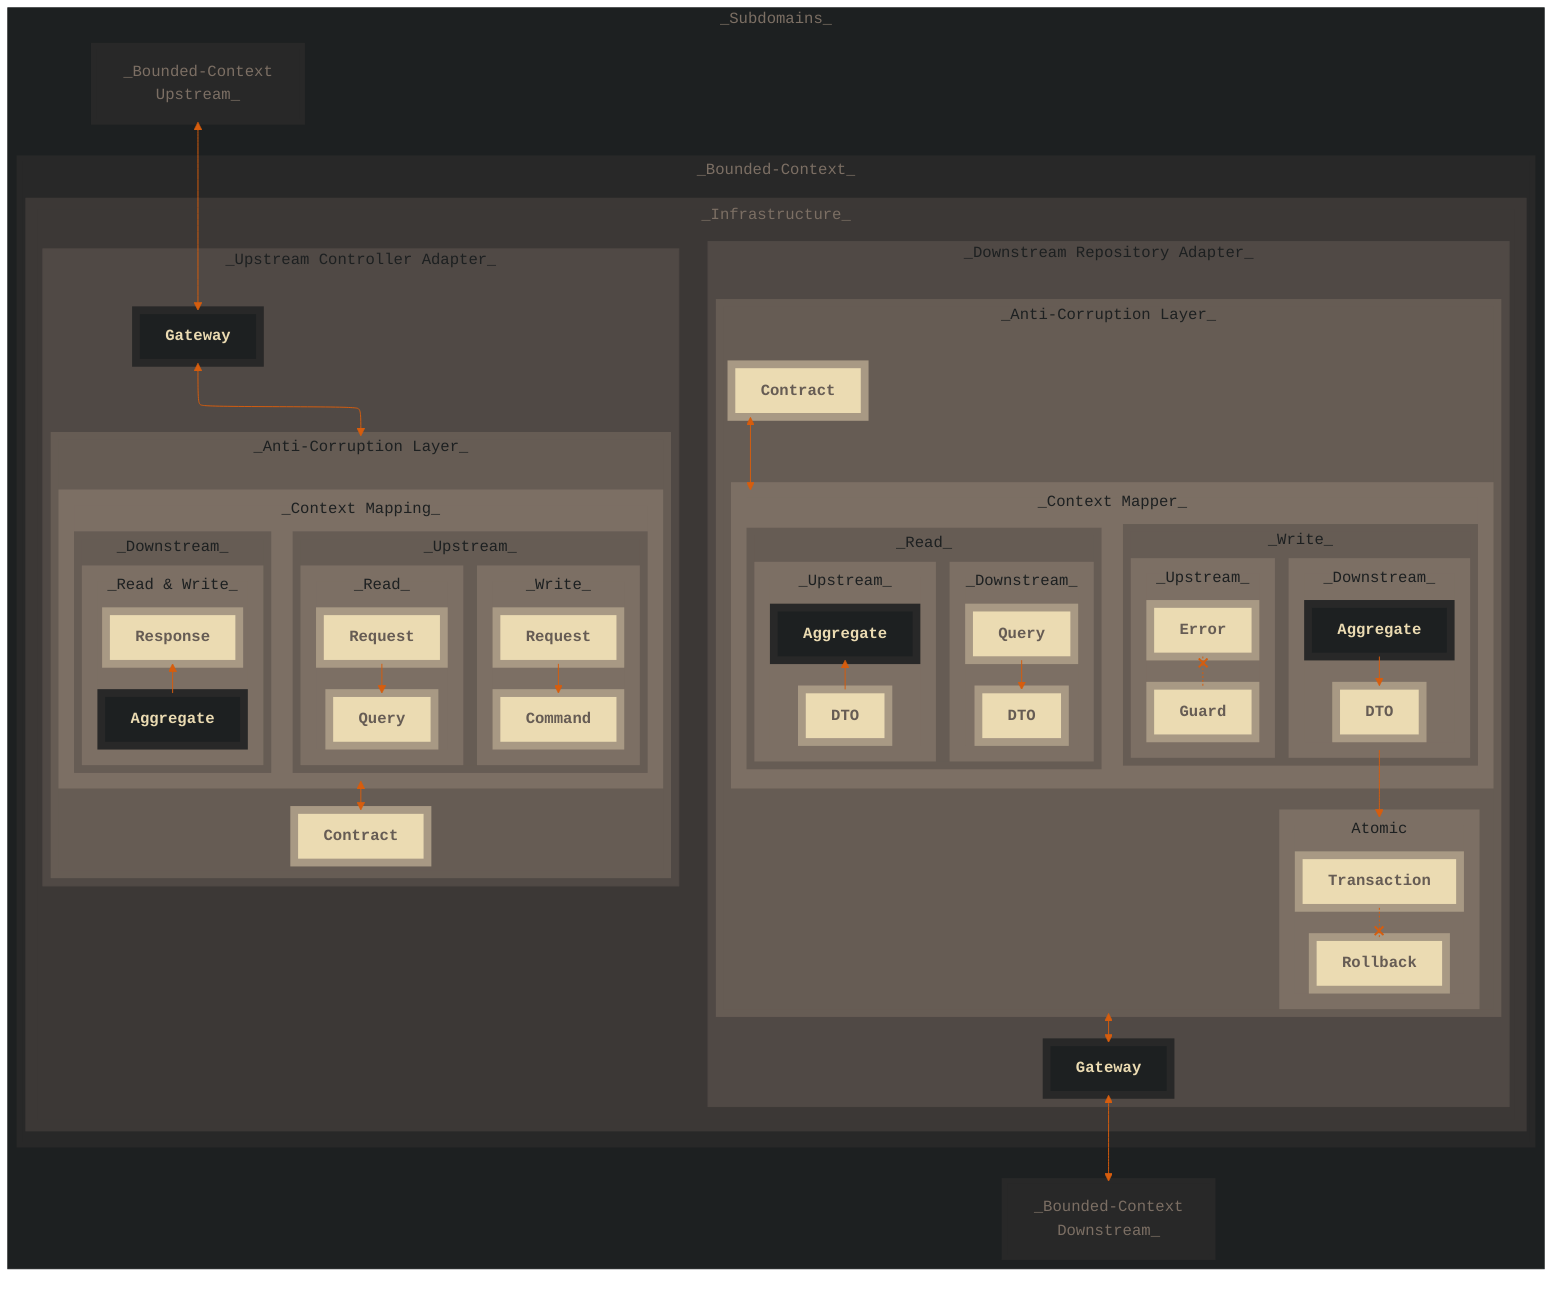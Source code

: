 ---

config:
    layout: elk
    look: classic
    theme: base
    themeVariables:
        fontFamily: "monospace"
        lineColor: "#D65D0E"

---

flowchart TB
    subgraph Subdomains["_Subdomains_"]
        subgraph ImplementedBoundedContext["_Bounded-Context_"]
            subgraph Infrastructure["_Infrastructure_"]
                subgraph Controller["_Upstream Controller Adapter_"]
                    subgraph ControllerACL["_Anti-Corruption Layer_"]
                        subgraph ControllerContextMapper[_Context Mapping_]
                            subgraph UpstreamControllerContextMapper["_Upstream_"]
                                subgraph ControllerWriteModel["_Write_"]
                                    UpstreamControllerWriteModelRequest[Request] --> ControllerCommand[Command]
                                end

                                subgraph ControllerReadModel["_Read_"]
                                    UpstreamControllerReadModelRequest[Request] --> ControllerQuery[Query]
                                end
                            end

                            subgraph DownstreamControllerContextMapper["_Downstream_"]
                                subgraph DownstreamControllerReadWriteModel["_Read & Write_"]
                                    direction BT
                                    DownstreamControllerSchema["Aggregate"] --> DownstreamResponse[Response]
                                end
                            end
                        end

                        ControllerContextMapper <--> ControllerContract[Contract]
                    end

                    ControllerGateway ~~~ ControllerACL
                    ControllerGateway[Gateway] <--> ControllerACL
                    ControllerGateway ~~~ ControllerACL
                    ControllerGateway ~~~ ControllerACL
                    ControllerGateway ~~~ ControllerACL
                end

                subgraph Repository["_Downstream Repository Adapter_"]
                    subgraph RepositoryACL["_Anti-Corruption Layer_"]
                        subgraph RepositoryContextMapper["_Context Mapper_"]
                            subgraph RepositoryWriteModel["_Write_"]
                                subgraph DownstreamRepositoryWriteModel["_Downstream_"]
                                    DownstreamRepositorySchema["Aggregate"] --> WriteModelDownstreamRepositoryDTO[DTO]
                                end

                                subgraph UpstreamRepositoryWriteModel["_Upstream_"]
                                    direction BT
                                    UpstreamRepositoryGuard[Guard] -.-x UpstreamRepositorySchema["Error"]
                                end
                            end
                                
                            subgraph RepositoryReadModel["_Read_"]
                                subgraph DownstreamRepositoryReadModel["_Downstream_"]
                                    RepositoryQuery[Query] --> ReadModelDownstreamRepositoryDTO[DTO]
                                end

                                subgraph UpstreamRepositoryReadModel["_Upstream_"]
                                    direction BT
                                    UpstreamRepositoryReadModelDTO[DTO] --> UpstreamRepositoryReadModelSchema["Aggregate"]
                                end
                            end
                        end

                        subgraph RepositoryAtomic[Atomic]
                            RepositoryAtomicTransaction[Transaction] -.-x RepositoryAtomicRollback[Rollback]
                        end

                        RepositoryContract[Contract]    <--> RepositoryContextMapper
                        RepositoryContract              ~~~~ RepositoryContextMapper
                        RepositoryContract              ~~~~ RepositoryContextMapper
                        RepositoryContract              ~~~~ RepositoryContextMapper
                        RepositoryContract              ~~~~ RepositoryContextMapper
                        RepositoryContract              ~~~~ RepositoryContextMapper
                        DownstreamRepositoryWriteModel  ---> RepositoryAtomic
                    end

                    RepositoryACL <--> RepositoryGateway[Gateway]
                end
            end
        end

        ControllerBoundedContext["_Bounded-Context<br>Upstream_"] <--> ControllerGateway
        RepositoryGateway <--> RepositoryBoundedContext["_Bounded-Context<br>Downstream_"]
    end

    classDef nsDepth_1 fill:#1D2021,stroke:#1D2021,color:#7C6F64
    classDef nsDepth_2 fill:#282828,stroke:#282828,color:#7C6F64,stroke-width:6px
    classDef nsDepth_3 fill:#3C3836,stroke:#3C3836,color:#7C6F64,stroke-width:12px
    classDef nsDepth_4 fill:#504945,stroke:#504945,color:#1D2021
    classDef nsDepth_5 fill:#665C54,stroke:#665C54,color:#1D2021,stroke-width:8px
    classDef nsDepth_6 fill:#7C6F64,stroke:#7C6F64,color:#1D2021,stroke-width:16px
    
    classDef implementation fill:#1D2021,stroke:#282828,font-weight:bold,stroke-width:8px,color:#EBDBB2
    classDef contract fill:#EBDBB2,stroke:#A89984,font-weight:bold,stroke-width:8px,color:#665C54

    class Subdomains nsDepth_1
    class ImplementedBoundedContext,ControllerBoundedContext,RepositoryBoundedContext nsDepth_2
    class Infrastructure nsDepth_3
    class Controller,Repository nsDepth_4
    class ControllerACL,RepositoryACL nsDepth_5
    class ControllerContextMapper,RepositoryContextMapper,RepositoryAtomic,DownstreamControllerReadWriteModel nsDepth_6
    class UpstreamControllerContextMapper,DownstreamControllerContextMapper,RepositoryWriteModel,RepositoryReadModel nsDepth_5
    class ControllerWriteModel,ControllerReadModel,UpstreamRepositoryWriteModel,UpstreamRepositoryReadModel,DownstreamRepositoryReadModel,DownstreamRepositoryWriteModel nsDepth_6
    
    class RepositoryAtomicTransaction,UpstreamControllerWriteModelRequest,UpstreamControllerReadModelRequest,DownstreamResponse,ControllerQuery,RepositoryQuery,ControllerCommand,RepositoryContract,ControllerContract,UpstreamRepositoryGuard,UpstreamRepositoryReadModelDTO,UpstreamRepositorySchema,WriteModelDownstreamRepositoryDTO,ReadModelDownstreamRepositoryDTO,RepositoryAtomicRollback contract
    class UpstreamRepositoryReadModelSchema,DownstreamRepositorySchema,DownstreamControllerSchema,RepositoryGateway,RepositoryMapper,RepositoryGuard,ControllerMapper,ControllerGateway,ControllerAdapter,RepositoryAdapter implementation